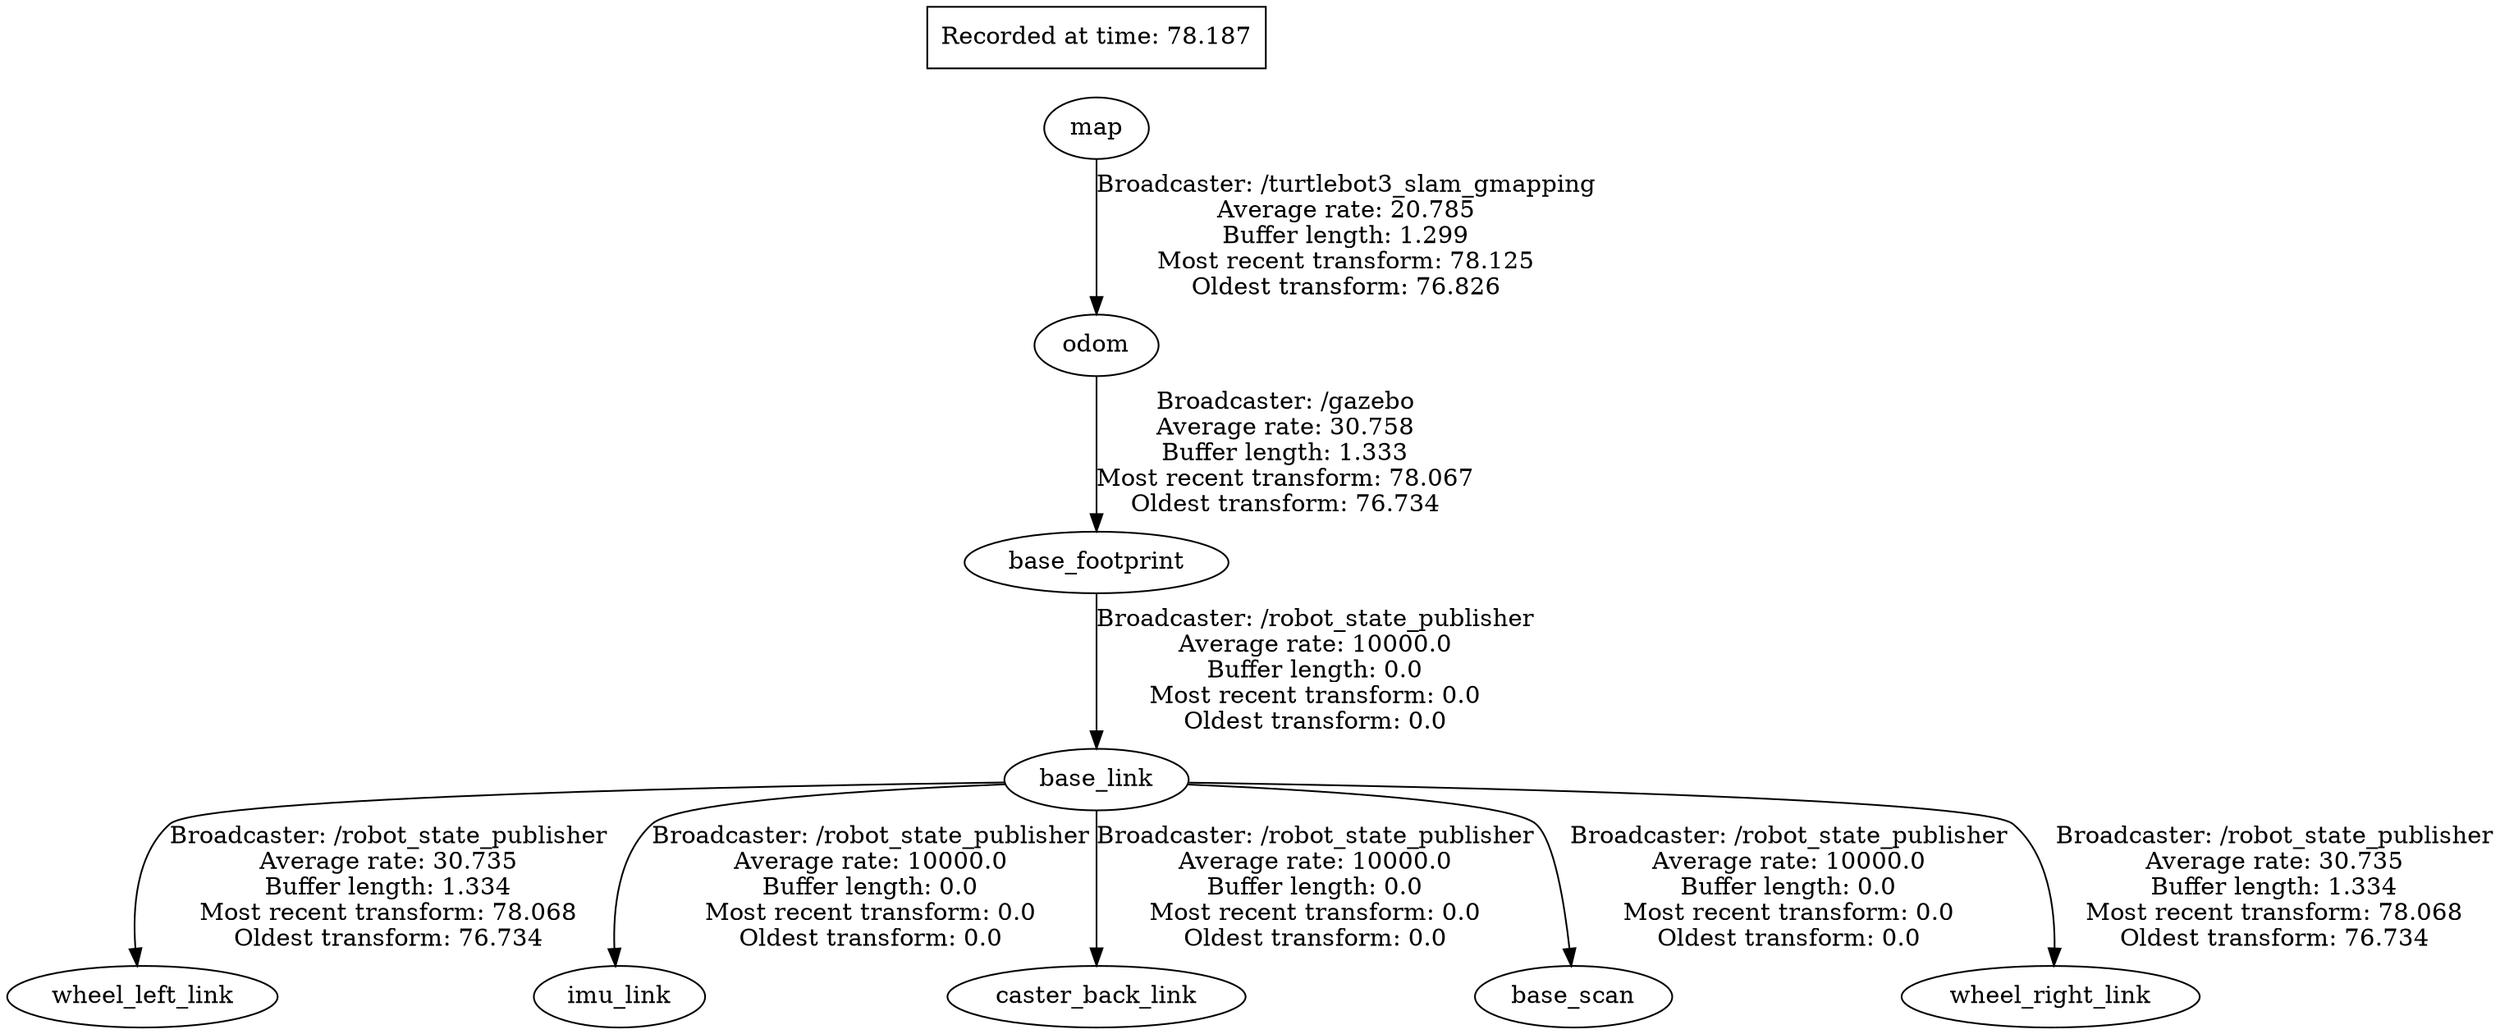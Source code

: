 digraph graphname {
	graph [bb="0,0,1125.6,597",
		compound=True,
		rank=same,
		rankdir=TB,
		ranksep=0.2
	];
	node [label="\N"];
	base_link	 [height=0.5,
		label=base_link,
		pos="497.64,145",
		shape=ellipse,
		width=1.2277];
	wheel_left_link	 [height=0.5,
		label=wheel_left_link,
		pos="65.644,18",
		shape=ellipse,
		width=1.8234];
	base_link -> wheel_left_link	 [label="Broadcaster: /robot_state_publisher\nAverage rate: 30.735\nBuffer length: 1.334\nMost recent transform: 78.068\nOldest transform: 76.734",
		lp="178.14,81.5",
		penwidth=1,
		pos="e,62.483,36.052 453.28,143.71 348.85,140.46 95.228,131.35 81.644,119 61.916,101.06 59.831,69.397 61.476,46.295"];
	imu_link	 [height=0.5,
		label=imu_link,
		pos="281.64,18",
		shape=ellipse,
		width=1.1916];
	base_link -> imu_link	 [label="Broadcaster: /robot_state_publisher\nAverage rate: 10000.0\nBuffer length: 0.0\nMost recent transform: 0.0\nOldest transform: 0.0",
		lp="397.14,81.5",
		penwidth=1,
		pos="e,279.27,36.274 453.78,141.92 399.14,137.67 311.57,129.35 300.64,119 281.29,100.68 278.05,69.361 278.71,46.445"];
	caster_back_link	 [height=0.5,
		label=caster_back_link,
		pos="497.64,18",
		shape=ellipse,
		width=1.9498];
	base_link -> caster_back_link	 [label="Broadcaster: /robot_state_publisher\nAverage rate: 10000.0\nBuffer length: 0.0\nMost recent transform: 0.0\nOldest transform: 0.0",
		lp="594.14,81.5",
		penwidth=1,
		pos="e,497.64,36.162 497.64,126.8 497.64,105.77 497.64,70.909 497.64,46.324"];
	base_scan	 [height=0.5,
		label=base_scan,
		pos="713.64,18",
		shape=ellipse,
		width=1.2818];
	base_link -> base_scan	 [label="Broadcaster: /robot_state_publisher\nAverage rate: 10000.0\nBuffer length: 0.0\nMost recent transform: 0.0\nOldest transform: 0.0",
		lp="808.14,81.5",
		penwidth=1,
		pos="e,712.16,36.093 541.26,141.79 595.06,137.43 680.78,129.02 691.64,119 702.14,109.32 708.09,72.672 711.08,46.307"];
	wheel_right_link	 [height=0.5,
		label=wheel_right_link,
		pos="929.64,18",
		shape=ellipse,
		width=1.9679];
	base_link -> wheel_right_link	 [label="Broadcaster: /robot_state_publisher\nAverage rate: 30.735\nBuffer length: 1.334\nMost recent transform: 78.068\nOldest transform: 76.734",
		lp="1029.1,81.5",
		penwidth=1,
		pos="e,931.61,36.186 542.09,143.61 645.38,140.19 893.95,130.77 907.64,119 928.09,101.43 932.12,69.707 931.95,46.488"];
	base_footprint	 [height=0.5,
		label=base_footprint,
		pos="497.64,272",
		shape=ellipse,
		width=1.7151];
	base_footprint -> base_link	 [label="Broadcaster: /robot_state_publisher\nAverage rate: 10000.0\nBuffer length: 0.0\nMost recent transform: 0.0\nOldest transform: 0.0",
		lp="594.14,208.5",
		penwidth=1,
		pos="e,497.64,163.16 497.64,253.8 497.64,232.77 497.64,197.91 497.64,173.32"];
	map	 [height=0.5,
		label=map,
		pos="497.64,526",
		shape=ellipse,
		width=0.75];
	odom	 [height=0.5,
		label=odom,
		pos="497.64,399",
		shape=ellipse,
		width=0.86659];
	map -> odom	 [label="Broadcaster: /turtlebot3_slam_gmapping\nAverage rate: 20.785\nBuffer length: 1.299\nMost recent transform: 78.125\nOldest transform: 76.826",
		lp="609.14,462.5",
		penwidth=1,
		pos="e,497.64,417.16 497.64,507.8 497.64,486.77 497.64,451.91 497.64,427.32"];
	odom -> base_footprint	 [label="Broadcaster: /gazebo\nAverage rate: 30.758\nBuffer length: 1.333\nMost recent transform: 78.067\nOldest transform: 76.734",
		lp="581.64,335.5",
		penwidth=1,
		pos="e,497.64,290.16 497.64,380.8 497.64,359.77 497.64,324.91 497.64,300.32"];
	"_22Recorded_20at_20time_3A_2078.187_22"	 [height=0.5,
		label="Recorded at time: 78.187",
		pos="497.64,579",
		shape=box,
		width=2.1528];
	"_22Recorded_20at_20time_3A_2078.187_22" -> map	 [penwidth=1,
		pos="e,497.64,544.09 497.64,560.76 497.64,558.66 497.64,556.47 497.64,554.27",
		style=invis];
}
